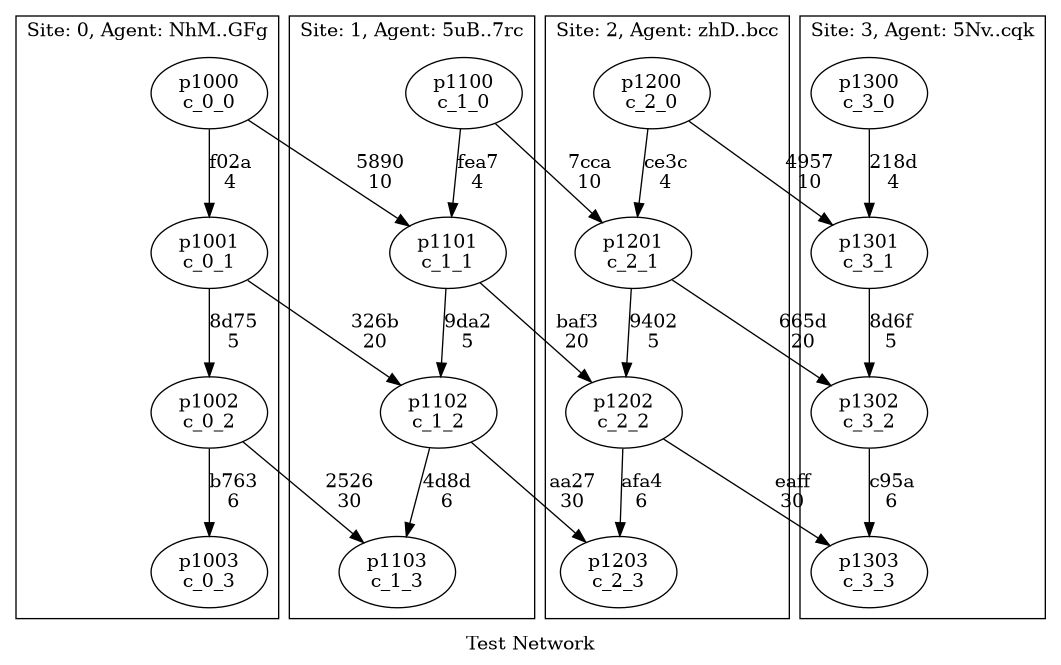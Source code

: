 @startdot
digraph testNet {
  label = "Test Network"
  subgraph cluster_0 {
    label = "Site: 0, Agent: NhM..GFg"
    c_0_0 [label="p1000\nc_0_0"];
    c_0_1 [label="p1001\nc_0_1"];
    c_0_2 [label="p1002\nc_0_2"];
    c_0_3 [label="p1003\nc_0_3"];

  }

  subgraph cluster_1 {
    label = "Site: 1, Agent: 5uB..7rc"
    c_1_1 [label="p1101\nc_1_1"];
    c_1_2 [label="p1102\nc_1_2"];
    c_1_3 [label="p1103\nc_1_3"];
    c_1_0 [label="p1100\nc_1_0"];

  }

  subgraph cluster_2 {
    label = "Site: 2, Agent: zhD..bcc"
    c_2_1 [label="p1201\nc_2_1"];
    c_2_2 [label="p1202\nc_2_2"];
    c_2_3 [label="p1203\nc_2_3"];
    c_2_0 [label="p1200\nc_2_0"];

  }

  subgraph cluster_3 {
    label = "Site: 3, Agent: 5Nv..cqk"
    c_3_1 [label="p1301\nc_3_1"];
    c_3_2 [label="p1302\nc_3_2"];
    c_3_3 [label="p1303\nc_3_3"];
    c_3_0 [label="p1300\nc_3_0"];

  }

  c_0_0 -> c_0_1 [label="f02a
4"]
  c_0_1 -> c_0_2 [label="8d75
5"]
  c_0_2 -> c_0_3 [label="b763
6"]
  c_0_0 -> c_1_1 [label="5890
10"]
  c_0_1 -> c_1_2 [label="326b
20"]
  c_0_2 -> c_1_3 [label="2526
30"]
  c_1_0 -> c_1_1 [label="fea7
4"]
  c_1_1 -> c_1_2 [label="9da2
5"]
  c_1_2 -> c_1_3 [label="4d8d
6"]
  c_1_0 -> c_2_1 [label="7cca
10"]
  c_1_1 -> c_2_2 [label="baf3
20"]
  c_1_2 -> c_2_3 [label="aa27
30"]
  c_2_0 -> c_2_1 [label="ce3c
4"]
  c_2_1 -> c_2_2 [label="9402
5"]
  c_2_2 -> c_2_3 [label="afa4
6"]
  c_2_0 -> c_3_1 [label="4957
10"]
  c_2_1 -> c_3_2 [label="665d
20"]
  c_2_2 -> c_3_3 [label="eaff
30"]
  c_3_0 -> c_3_1 [label="218d
4"]
  c_3_1 -> c_3_2 [label="8d6f
5"]
  c_3_2 -> c_3_3 [label="c95a
6"]

}
@enddot
